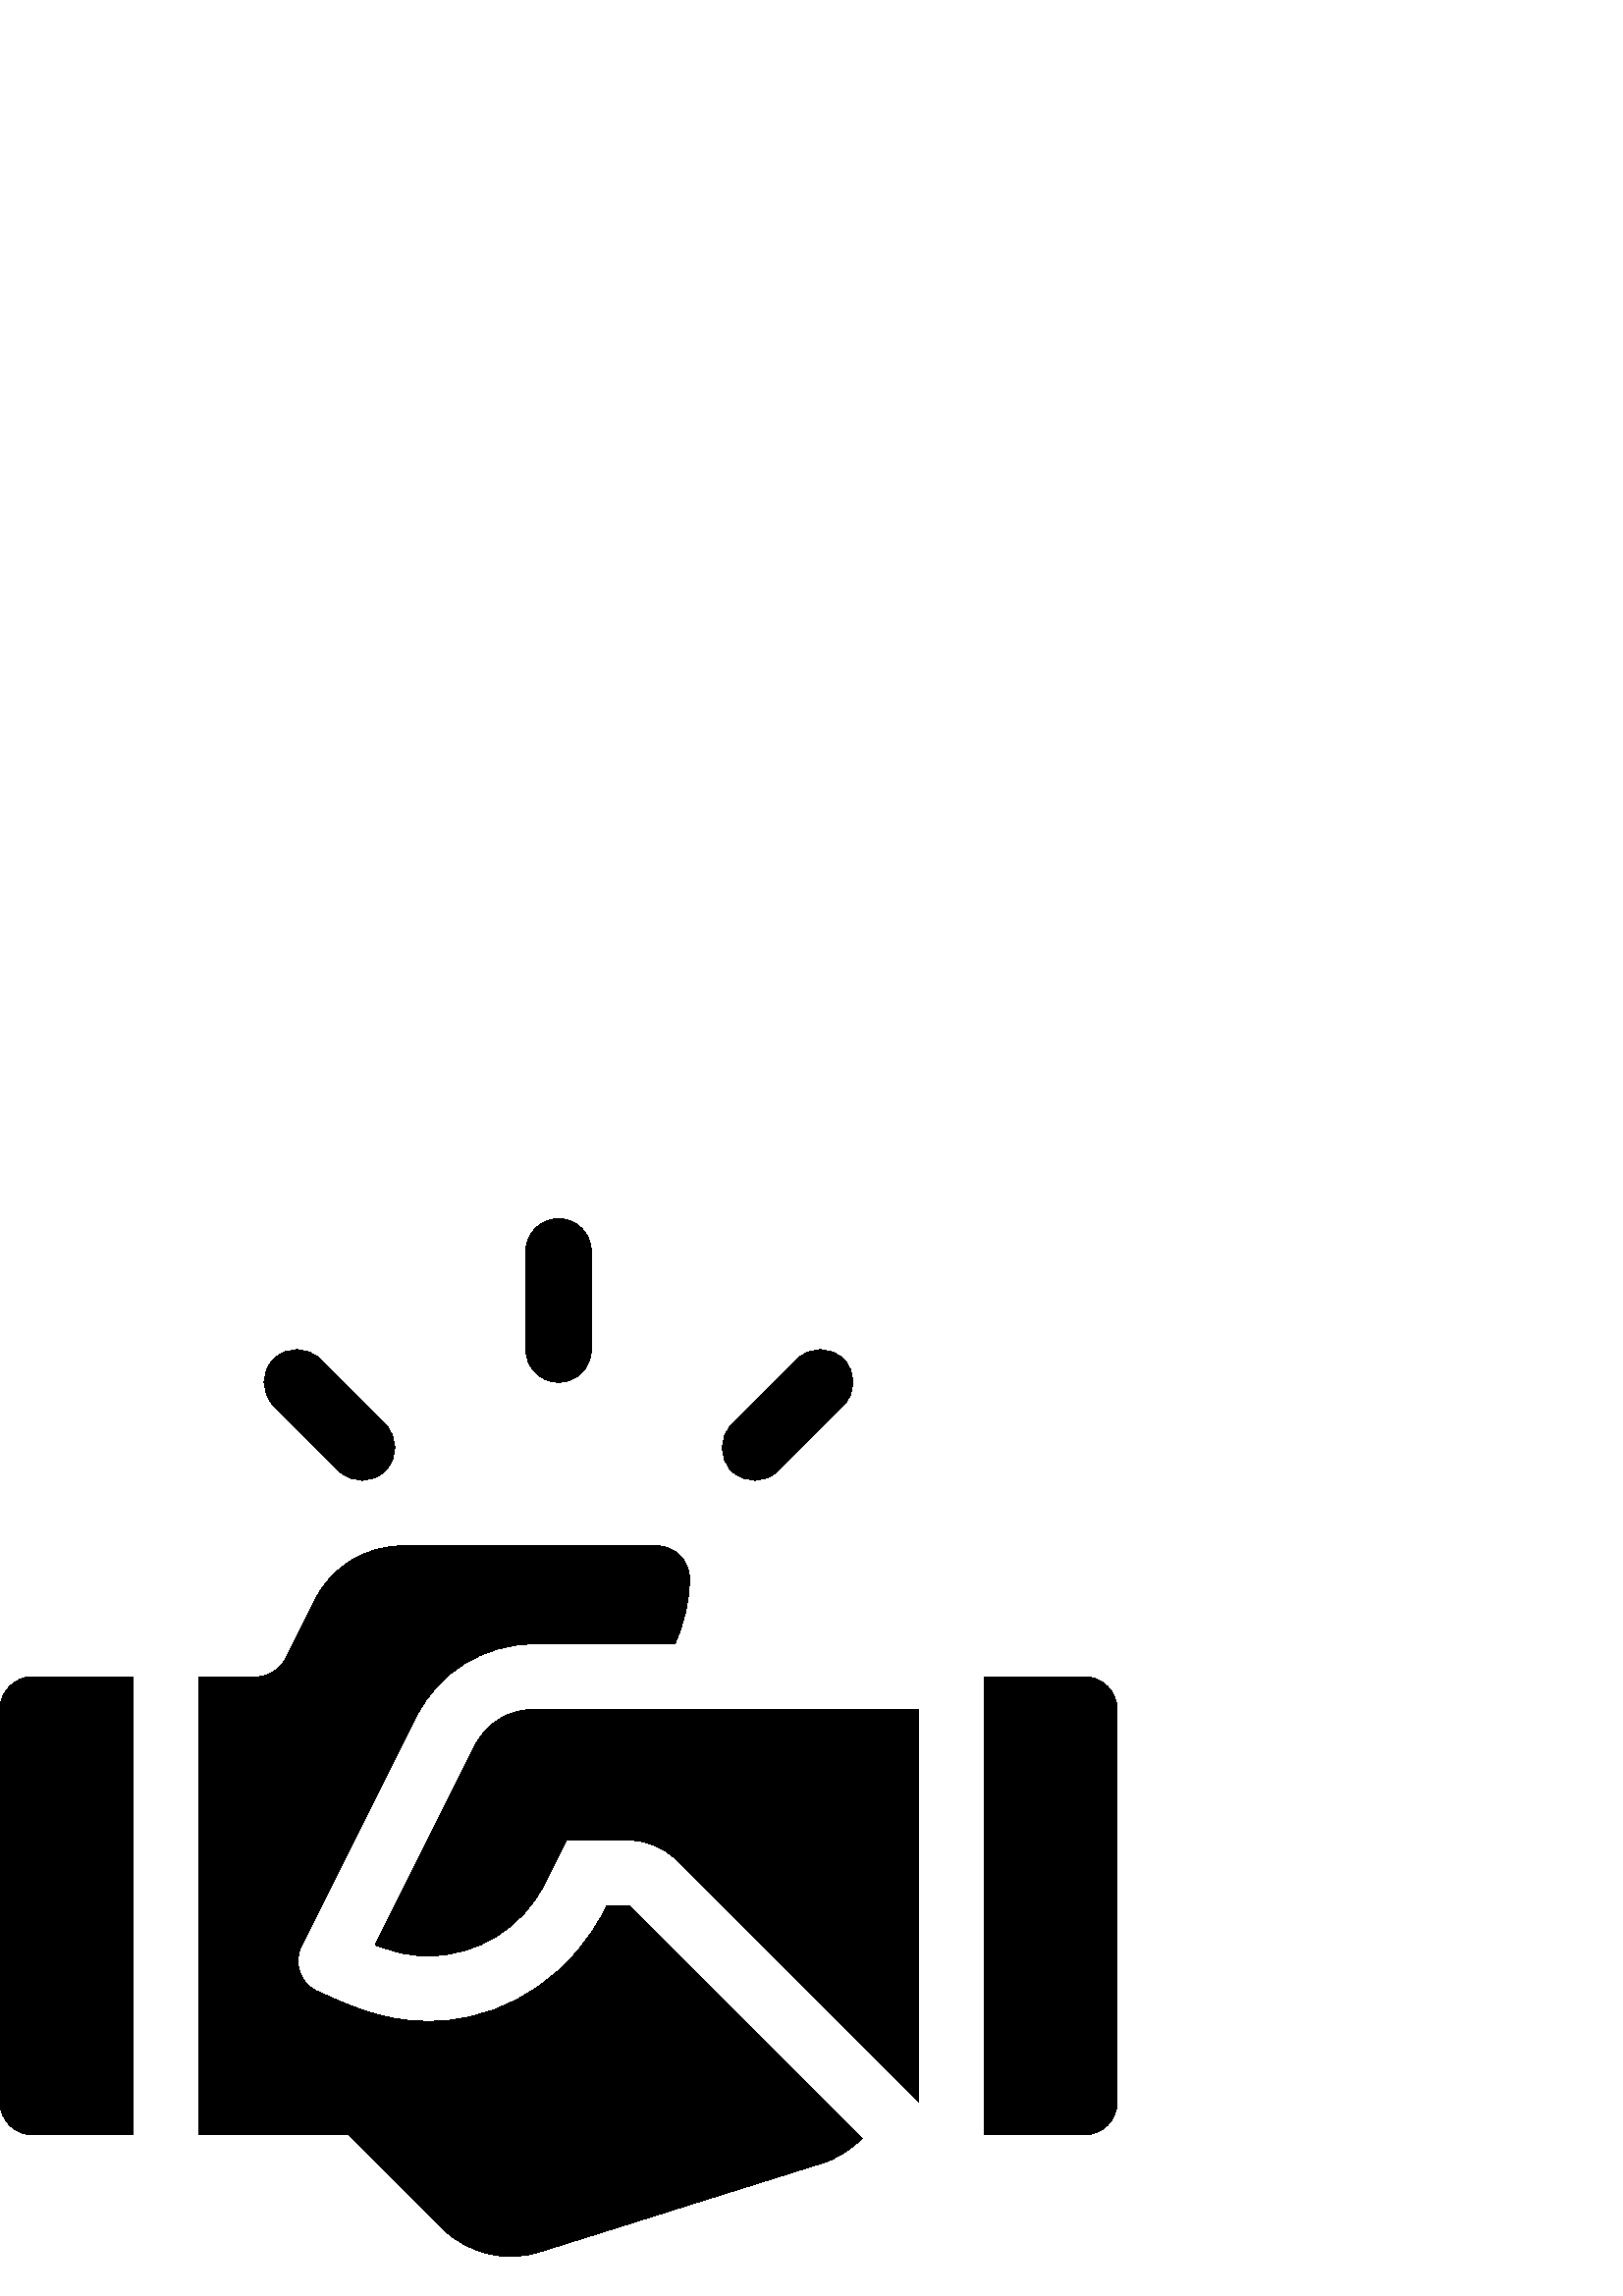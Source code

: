 %!PS-Adobe-3.0 EPSF-3.0
%%Pages: 1
%%DocumentData: Clean7Bit
%%LanguageLevel: 2
%%BoundingBox: 0 13 410 396
%%EndComments
%%BeginProlog
save
50 dict begin
/q { gsave } bind def
/Q { grestore } bind def
/cm { 6 array astore concat } bind def
/w { setlinewidth } bind def
/J { setlinecap } bind def
/j { setlinejoin } bind def
/M { setmiterlimit } bind def
/d { setdash } bind def
/m { moveto } bind def
/l { lineto } bind def
/c { curveto } bind def
/h { closepath } bind def
/re { exch dup neg 3 1 roll 5 3 roll moveto 0 rlineto
      0 exch rlineto 0 rlineto closepath } bind def
/S { stroke } bind def
/f { fill } bind def
/f* { eofill } bind def
/n { newpath } bind def
/W { clip } bind def
/W* { eoclip } bind def
/BT { } bind def
/ET { } bind def
/pdfmark where { pop globaldict /?pdfmark /exec load put }
    { globaldict begin /?pdfmark /pop load def /pdfmark
    /cleartomark load def end } ifelse
/BDC { mark 3 1 roll /BDC pdfmark } bind def
/EMC { mark /EMC pdfmark } bind def
/cairo_store_point { /cairo_point_y exch def /cairo_point_x exch def } def
/Tj { show currentpoint cairo_store_point } bind def
/TJ {
  {
    dup
    type /stringtype eq
    { show } { -0.001 mul 0 cairo_font_matrix dtransform rmoveto } ifelse
  } forall
  currentpoint cairo_store_point
} bind def
/cairo_selectfont { cairo_font_matrix aload pop pop pop 0 0 6 array astore
    cairo_font exch selectfont cairo_point_x cairo_point_y moveto } bind def
/Tf { pop /cairo_font exch def /cairo_font_matrix where
      { pop cairo_selectfont } if } bind def
/Td { matrix translate cairo_font_matrix matrix concatmatrix dup
      /cairo_font_matrix exch def dup 4 get exch 5 get cairo_store_point
      /cairo_font where { pop cairo_selectfont } if } bind def
/Tm { 2 copy 8 2 roll 6 array astore /cairo_font_matrix exch def
      cairo_store_point /cairo_font where { pop cairo_selectfont } if } bind def
/g { setgray } bind def
/rg { setrgbcolor } bind def
/d1 { setcachedevice } bind def
%%EndProlog
%%BeginSetup
%%EndSetup
%%Page: 1 1
%%BeginPageSetup
%%PageBoundingBox: 0 13 410 396
%%EndPageSetup
q 0 13 410 383 rectclip q
0 g
204.801 395.112 m 198.168 395.112 192.801 389.745 192.801 383.112 c 192.801
 347.112 l 192.801 340.479 198.168 335.112 204.801 335.112 c 211.434 335.112
 216.801 340.479 216.801 347.112 c 216.801 383.112 l 216.801 389.745 211.434
 395.112 204.801 395.112 c h
204.801 395.112 m f
141.285 319.596 m 117.285 343.596 l 112.598 348.284 105.004 348.284 100.316
 343.596 c 95.629 338.909 95.629 331.315 100.316 326.627 c 124.316 302.627
 l 129.004 297.94 136.598 297.94 141.285 302.627 c 145.973 307.315 145.973
 314.909 141.285 319.596 c h
141.285 319.596 m f
309.285 343.596 m 304.598 348.284 297.004 348.284 292.316 343.596 c 268.316
 319.596 l 263.629 314.909 263.629 307.315 268.316 302.627 c 273.004 297.94
 280.598 297.94 285.285 302.627 c 309.285 326.627 l 313.973 331.315 313.973
 338.909 309.285 343.596 c h
309.285 343.596 m f
397.602 227.112 m 360.801 227.112 l 360.801 59.112 l 397.602 59.112 l 404.234
 59.112 409.602 64.479 409.602 71.112 c 409.602 215.112 l 409.602 221.745
 404.234 227.112 397.602 227.112 c h
397.602 227.112 m f
12 227.112 m 5.367 227.112 0 221.745 0 215.112 c 0 71.112 l 0 64.479 5.367
 59.112 12 59.112 c 48.801 59.112 l 48.801 227.112 l h
12 227.112 m f
195.637 215.112 m 186.484 215.112 178.258 210.026 174.168 201.846 c 137.641
 128.768 l 143.758 126.084 150.227 124.725 156.836 124.725 c 175.105 124.725
 191.547 134.909 199.738 151.315 c 207.637 167.112 l 230.863 167.112 l 237.18
 167.112 243.367 164.545 247.832 160.08 c 336.801 71.112 l 336.801 215.112
 l h
195.637 215.112 m f
230.863 143.112 m 222.473 143.112 l 221.777 141.725 l 210.445 119.057 188.34
 103.049 163.078 100.987 c 144.488 99.463 131.609 104.811 116.336 111.76
 c 110.125 114.584 107.422 122.002 110.473 128.108 c 152.691 212.569 l 160.824
 228.834 177.449 239.112 195.637 239.112 c 247.422 239.112 l 250.746 246.475
 252.801 254.51 252.801 263.112 c 252.801 269.745 247.434 275.112 240.801
 275.112 c 147.637 275.112 l 133.996 275.112 121.531 267.409 115.43 255.209
 c 104.699 233.748 l 102.668 229.682 98.512 227.112 93.965 227.112 c 72.801
 227.112 l 72.801 59.112 l 127.832 59.112 l 161.828 25.116 l 171.68 15.26
 185.875 12.151 198.121 16.245 c 300.602 48.459 l 306.727 50.186 311.891
 53.553 316.102 57.873 c h
230.863 143.112 m f
Q Q
showpage
%%Trailer
end restore
%%EOF
